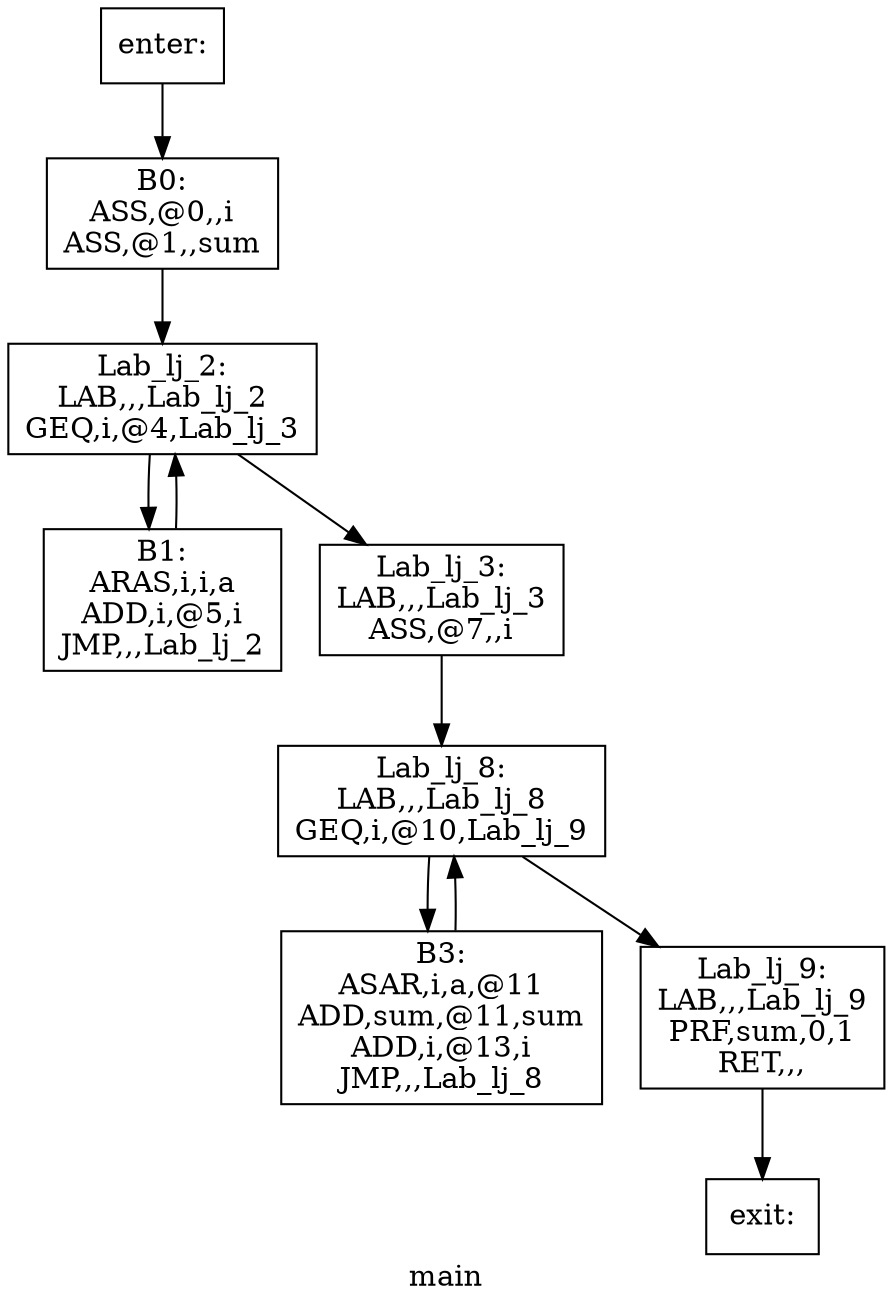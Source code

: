 digraph main{
label =main
B0[label="B0:\nASS,@0,,i\nASS,@1,,sum\n" shape=box]
B1[label="B1:\nARAS,i,i,a\nADD,i,@5,i\nJMP,,,Lab_lj_2\n" shape=box]
B3[label="B3:\nASAR,i,a,@11\nADD,sum,@11,sum\nADD,i,@13,i\nJMP,,,Lab_lj_8\n" shape=box]
Lab_lj_2[label="Lab_lj_2:\nLAB,,,Lab_lj_2\nGEQ,i,@4,Lab_lj_3\n" shape=box]
Lab_lj_3[label="Lab_lj_3:\nLAB,,,Lab_lj_3\nASS,@7,,i\n" shape=box]
Lab_lj_8[label="Lab_lj_8:\nLAB,,,Lab_lj_8\nGEQ,i,@10,Lab_lj_9\n" shape=box]
Lab_lj_9[label="Lab_lj_9:\nLAB,,,Lab_lj_9\nPRF,sum,0,1\nRET,,,\n" shape=box]
enter[label="enter:\n" shape=box]
exit[label="exit:\n" shape=box]
B0->Lab_lj_2
B1->Lab_lj_2
B3->Lab_lj_8
Lab_lj_2->B1
Lab_lj_2->Lab_lj_3
Lab_lj_3->Lab_lj_8
Lab_lj_8->B3
Lab_lj_8->Lab_lj_9
Lab_lj_9->exit
enter->B0
}
